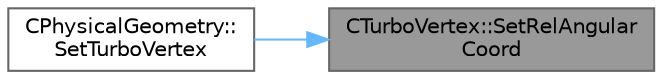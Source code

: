 digraph "CTurboVertex::SetRelAngularCoord"
{
 // LATEX_PDF_SIZE
  bgcolor="transparent";
  edge [fontname=Helvetica,fontsize=10,labelfontname=Helvetica,labelfontsize=10];
  node [fontname=Helvetica,fontsize=10,shape=box,height=0.2,width=0.4];
  rankdir="RL";
  Node1 [id="Node000001",label="CTurboVertex::SetRelAngular\lCoord",height=0.2,width=0.4,color="gray40", fillcolor="grey60", style="filled", fontcolor="black",tooltip="set angular coord."];
  Node1 -> Node2 [id="edge1_Node000001_Node000002",dir="back",color="steelblue1",style="solid",tooltip=" "];
  Node2 [id="Node000002",label="CPhysicalGeometry::\lSetTurboVertex",height=0.2,width=0.4,color="grey40", fillcolor="white", style="filled",URL="$classCPhysicalGeometry.html#a077e7ef5365c3a8ab069cb332f53e8aa",tooltip="Set turbo boundary vertex."];
}

